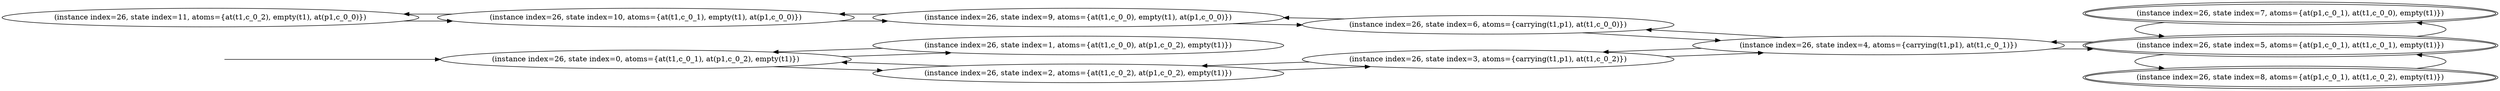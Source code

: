digraph {
rankdir="LR"
s11[label="(instance index=26, state index=11, atoms={at(t1,c_0_2), empty(t1), at(p1,c_0_0)})"]
s1[label="(instance index=26, state index=1, atoms={at(t1,c_0_0), at(p1,c_0_2), empty(t1)})"]
s10[label="(instance index=26, state index=10, atoms={at(t1,c_0_1), empty(t1), at(p1,c_0_0)})"]
s0[label="(instance index=26, state index=0, atoms={at(t1,c_0_1), at(p1,c_0_2), empty(t1)})"]
s9[label="(instance index=26, state index=9, atoms={at(t1,c_0_0), empty(t1), at(p1,c_0_0)})"]
s2[label="(instance index=26, state index=2, atoms={at(t1,c_0_2), at(p1,c_0_2), empty(t1)})"]
s6[label="(instance index=26, state index=6, atoms={carrying(t1,p1), at(t1,c_0_0)})"]
s3[label="(instance index=26, state index=3, atoms={carrying(t1,p1), at(t1,c_0_2)})"]
s4[label="(instance index=26, state index=4, atoms={carrying(t1,p1), at(t1,c_0_1)})"]
s8[peripheries=2,label="(instance index=26, state index=8, atoms={at(p1,c_0_1), at(t1,c_0_2), empty(t1)})"]
s5[peripheries=2,label="(instance index=26, state index=5, atoms={at(p1,c_0_1), at(t1,c_0_1), empty(t1)})"]
s7[peripheries=2,label="(instance index=26, state index=7, atoms={at(p1,c_0_1), at(t1,c_0_0), empty(t1)})"]
Dangling [ label = "", style = invis ]
{ rank = same; Dangling }
Dangling -> s0
{ rank = same; s0}
{ rank = same; s10,s0}
{ rank = same; s9,s2}
{ rank = same; s6,s3}
{ rank = same; s4}
{ rank = same; s8,s5,s7}
{
s11->s10
s1->s0
}
{
s10->s11
s10->s9
s0->s2
s0->s1
}
{
s9->s6
s9->s10
s2->s3
s2->s0
}
{
s6->s4
s6->s9
s3->s4
s3->s2
}
{
s4->s5
s4->s6
s4->s3
}
{
s8->s5
s5->s7
s5->s4
s5->s8
s7->s5
}
}
